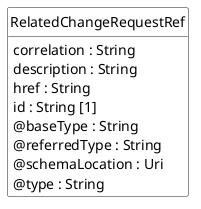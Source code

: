 @startuml
hide circle
hide methods
hide stereotype
show <<Enumeration>> stereotype
skinparam class {
   BackgroundColor<<Enumeration>> #E6F5F7
   BackgroundColor<<Ref>> #FFFFE0
   BackgroundColor<<Pivot>> #FFFFFFF
   BackgroundColor<<SimpleType>> #E2F0DA
   BackgroundColor #FCF2E3
}

class RelatedChangeRequestRef <<Pivot>> {
    correlation : String
    description : String
    href : String
    id : String [1]
    @baseType : String
    @referredType : String
    @schemaLocation : Uri
    @type : String
}


@enduml